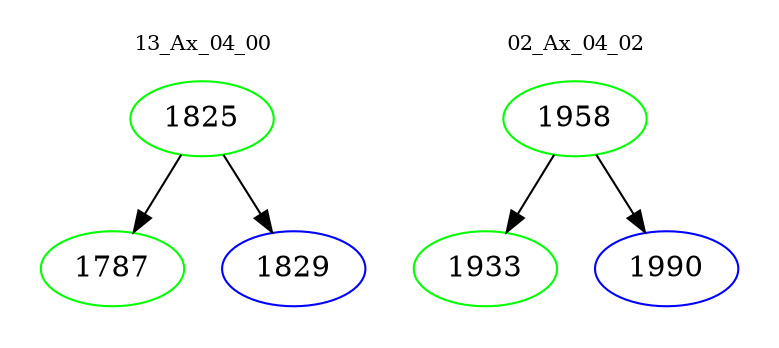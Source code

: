digraph{
subgraph cluster_0 {
color = white
label = "13_Ax_04_00";
fontsize=10;
T0_1825 [label="1825", color="green"]
T0_1825 -> T0_1787 [color="black"]
T0_1787 [label="1787", color="green"]
T0_1825 -> T0_1829 [color="black"]
T0_1829 [label="1829", color="blue"]
}
subgraph cluster_1 {
color = white
label = "02_Ax_04_02";
fontsize=10;
T1_1958 [label="1958", color="green"]
T1_1958 -> T1_1933 [color="black"]
T1_1933 [label="1933", color="green"]
T1_1958 -> T1_1990 [color="black"]
T1_1990 [label="1990", color="blue"]
}
}
